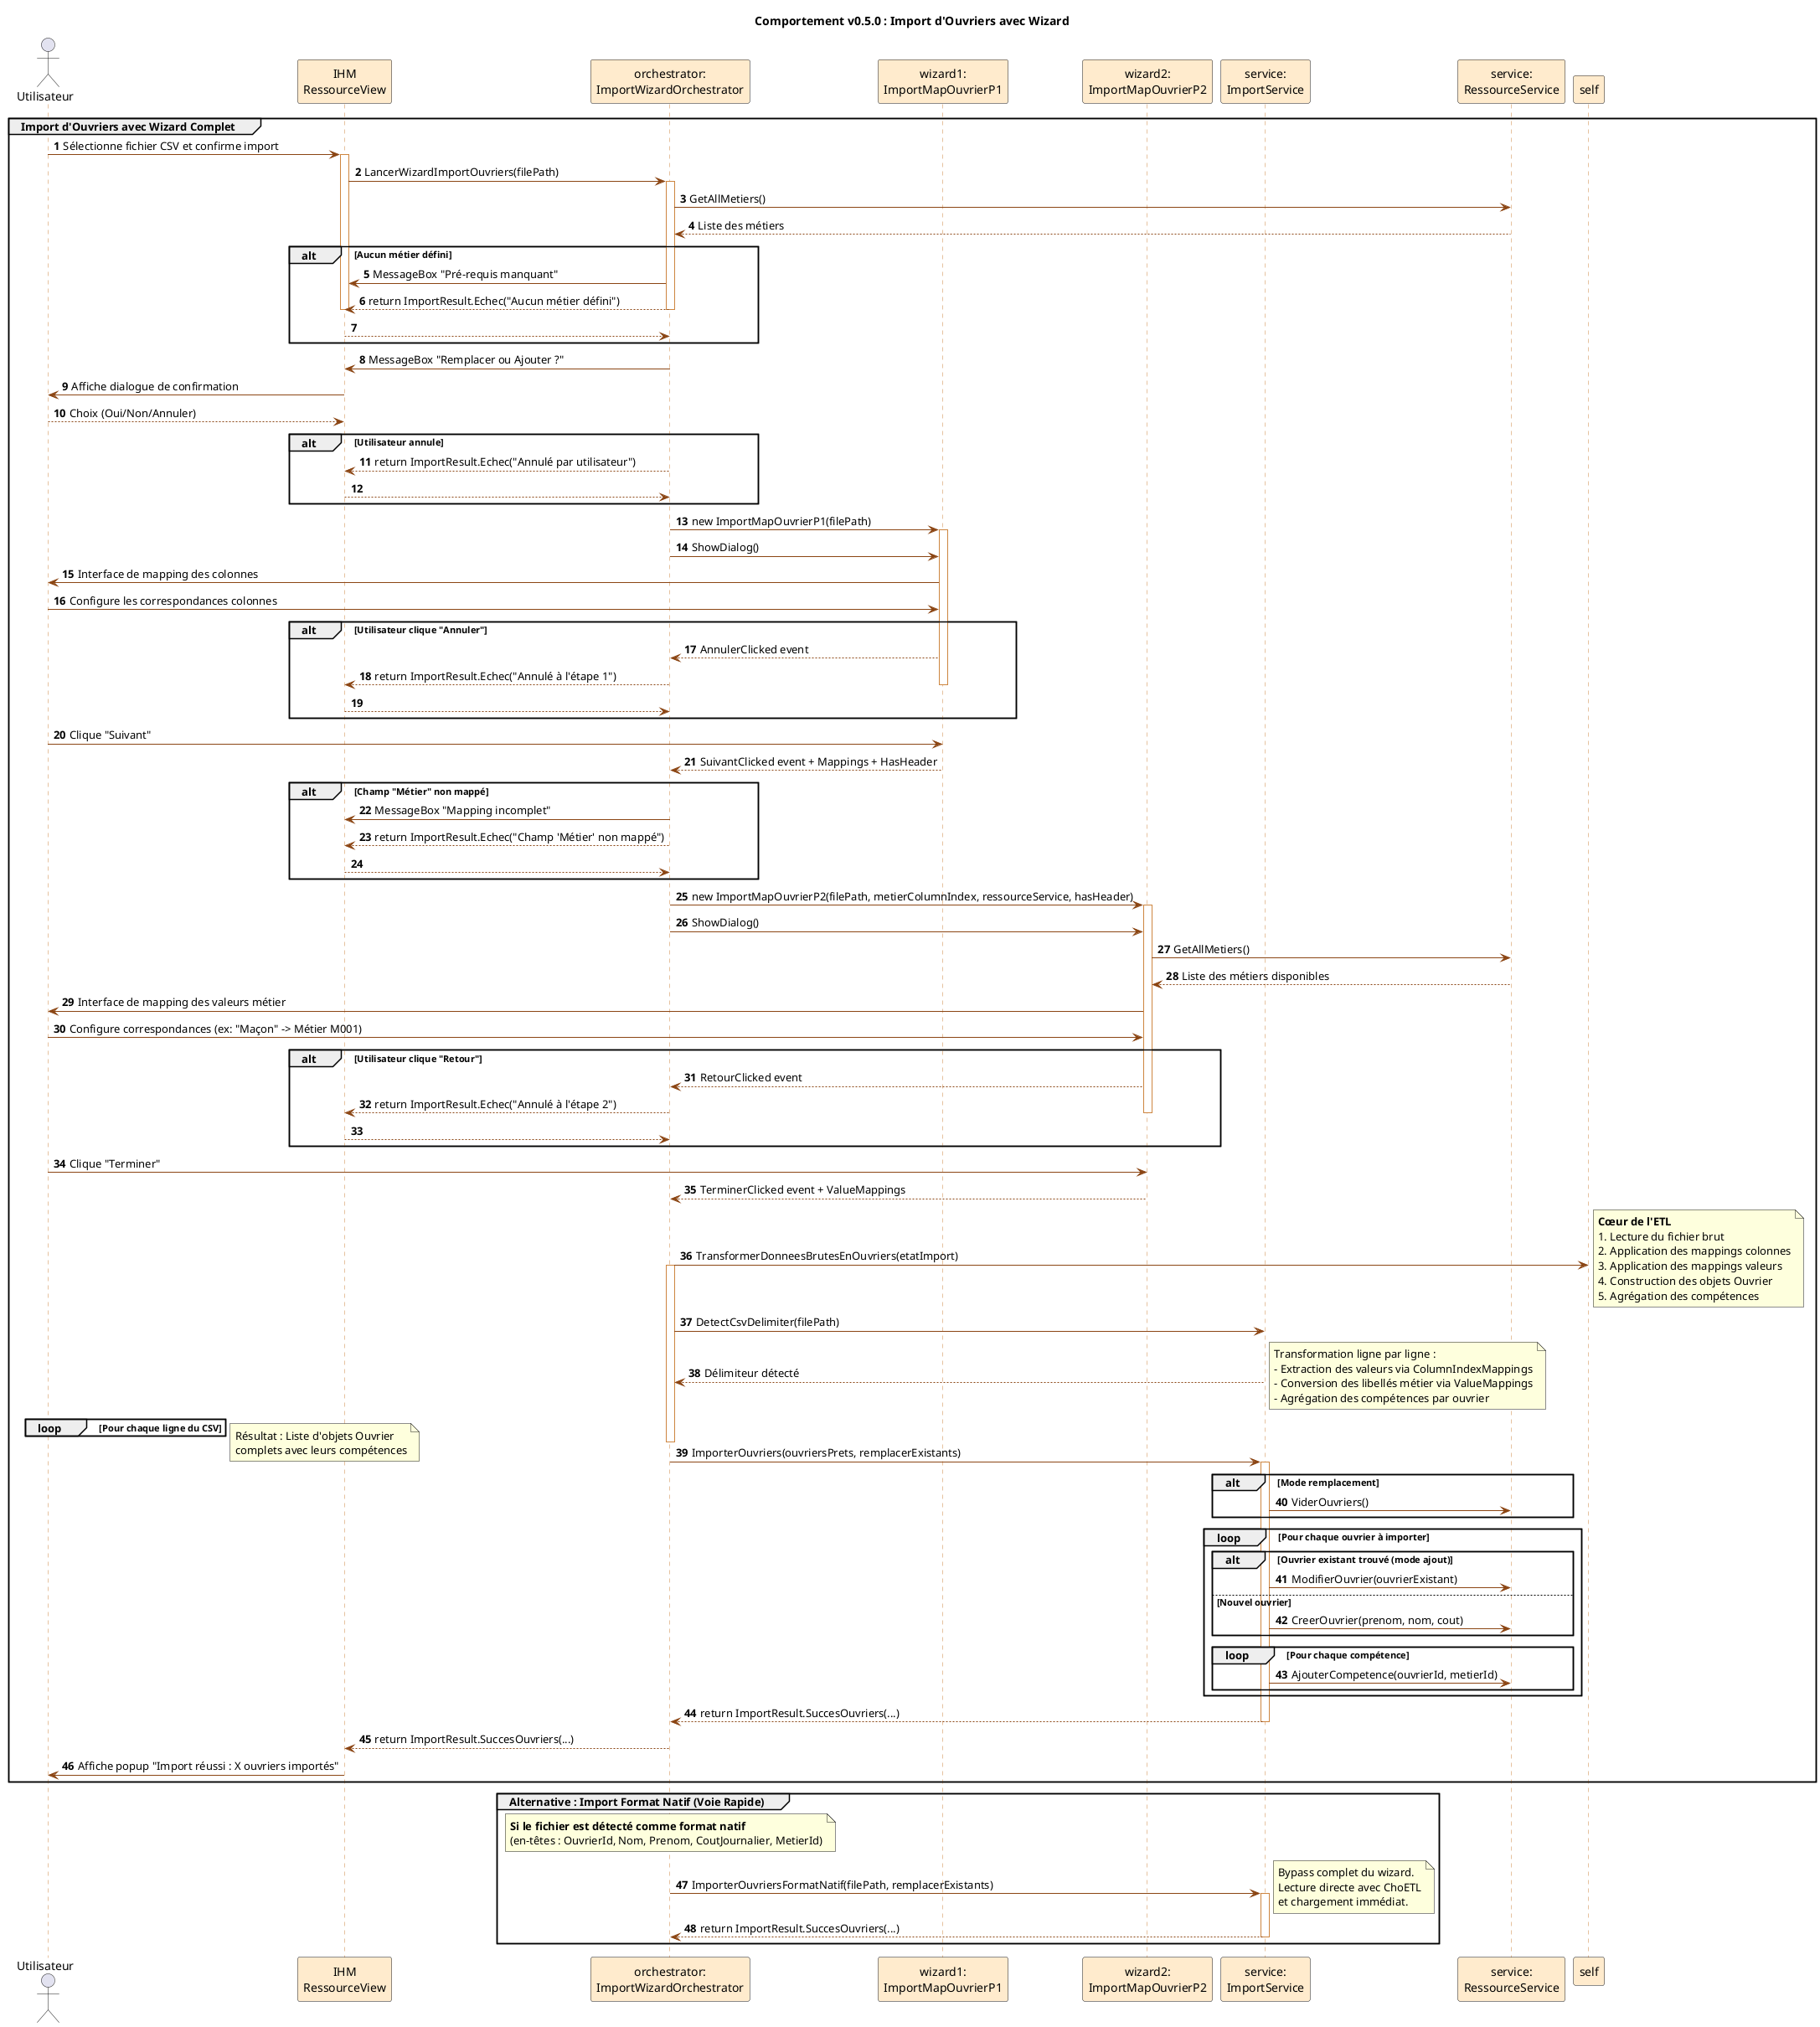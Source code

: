 @startuml
' --- Configuration ---
skinparam componentStyle uml2
skinparam sequenceArrowColor #8B4513
skinparam sequenceLifeLineBorderColor #CD853F
skinparam sequenceParticipantBackgroundColor #FFEBCD
skinparam shadowing false
autonumber

title Comportement v0.5.0 : Import d'Ouvriers avec Wizard

actor Utilisateur
participant "IHM\nRessourceView" as UI
participant "orchestrator:\nImportWizardOrchestrator" as Orchestrator
participant "wizard1:\nImportMapOuvrierP1" as Wizard1
participant "wizard2:\nImportMapOuvrierP2" as Wizard2
participant "service:\nImportService" as ImportSvc
participant "service:\nRessourceService" as ResSvc

'=================================
' GROUPE: Import d'Ouvriers avec Wizard
'=================================
group Import d'Ouvriers avec Wizard Complet

    Utilisateur -> UI : Sélectionne fichier CSV et confirme import
    activate UI
    
    UI -> Orchestrator : LancerWizardImportOuvriers(filePath)
    activate Orchestrator
    
    '-- Phase 0: Validation des pré-requis --'
    Orchestrator -> ResSvc : GetAllMetiers()
    ResSvc --> Orchestrator : Liste des métiers
    
    alt Aucun métier défini
        Orchestrator -> UI : MessageBox "Pré-requis manquant"
        Orchestrator --> UI : return ImportResult.Echec("Aucun métier défini")
        deactivate Orchestrator
        deactivate UI
        return
    end
    
    '-- Phase 1: Choix du mode d'import --'
    Orchestrator -> UI : MessageBox "Remplacer ou Ajouter ?"
    UI -> Utilisateur : Affiche dialogue de confirmation
    Utilisateur --> UI : Choix (Oui/Non/Annuler)
    
    alt Utilisateur annule
        Orchestrator --> UI : return ImportResult.Echec("Annulé par utilisateur")
        deactivate Orchestrator
        deactivate UI
        return
    end
    
    '-- Phase 2: Étape 1 du Wizard - Mapping des Colonnes --'
    Orchestrator -> Wizard1 : new ImportMapOuvrierP1(filePath)
    activate Wizard1
    Orchestrator -> Wizard1 : ShowDialog()
    
    Wizard1 -> Utilisateur : Interface de mapping des colonnes
    Utilisateur -> Wizard1 : Configure les correspondances colonnes
    
    alt Utilisateur clique "Annuler"
        Wizard1 --> Orchestrator : AnnulerClicked event
        Orchestrator --> UI : return ImportResult.Echec("Annulé à l'étape 1")
        deactivate Wizard1
        deactivate Orchestrator
        deactivate UI
        return
    end
    
    Utilisateur -> Wizard1 : Clique "Suivant"
    Wizard1 --> Orchestrator : SuivantClicked event + Mappings + HasHeader
    deactivate Wizard1
    
    '-- Validation critique --'
    alt Champ "Métier" non mappé
        Orchestrator -> UI : MessageBox "Mapping incomplet"
        Orchestrator --> UI : return ImportResult.Echec("Champ 'Métier' non mappé")
        deactivate Orchestrator
        deactivate UI
        return
    end
    
    '-- Phase 3: Étape 2 du Wizard - Mapping des Valeurs --'
    Orchestrator -> Wizard2 : new ImportMapOuvrierP2(filePath, metierColumnIndex, ressourceService, hasHeader)
    activate Wizard2
    Orchestrator -> Wizard2 : ShowDialog()
    
    Wizard2 -> ResSvc : GetAllMetiers()
    ResSvc --> Wizard2 : Liste des métiers disponibles
    
    Wizard2 -> Utilisateur : Interface de mapping des valeurs métier
    Utilisateur -> Wizard2 : Configure correspondances (ex: "Maçon" -> Métier M001)
    
    alt Utilisateur clique "Retour"
        Wizard2 --> Orchestrator : RetourClicked event
        Orchestrator --> UI : return ImportResult.Echec("Annulé à l'étape 2")
        deactivate Wizard2
        deactivate Orchestrator
        deactivate UI
        return
    end
    
    Utilisateur -> Wizard2 : Clique "Terminer"
    Wizard2 --> Orchestrator : TerminerClicked event + ValueMappings
    deactivate Wizard2
    
    '-- Phase 4: Transformation ETL --'
    Orchestrator -> self : TransformerDonneesBrutesEnOuvriers(etatImport)
    activate Orchestrator
    note right: **Cœur de l'ETL**\n1. Lecture du fichier brut\n2. Application des mappings colonnes\n3. Application des mappings valeurs\n4. Construction des objets Ouvrier\n5. Agrégation des compétences
    
    Orchestrator -> ImportSvc : DetectCsvDelimiter(filePath)
    ImportSvc --> Orchestrator : Délimiteur détecté
    
    loop Pour chaque ligne du CSV
        note right: Transformation ligne par ligne :\n- Extraction des valeurs via ColumnIndexMappings\n- Conversion des libellés métier via ValueMappings\n- Agrégation des compétences par ouvrier
    end
    
    deactivate Orchestrator
    note right: Résultat : Liste d'objets Ouvrier\ncomplets avec leurs compétences
    
    '-- Phase 5: Chargement Final --'
    Orchestrator -> ImportSvc : ImporterOuvriers(ouvriersPrets, remplacerExistants)
    activate ImportSvc
    
    alt Mode remplacement
        ImportSvc -> ResSvc : ViderOuvriers()
    end
    
    loop Pour chaque ouvrier à importer
        alt Ouvrier existant trouvé (mode ajout)
            ImportSvc -> ResSvc : ModifierOuvrier(ouvrierExistant)
        else Nouvel ouvrier
            ImportSvc -> ResSvc : CreerOuvrier(prenom, nom, cout)
        end
        
        loop Pour chaque compétence
            ImportSvc -> ResSvc : AjouterCompetence(ouvrierId, metierId)
        end
    end
    
    ImportSvc --> Orchestrator : return ImportResult.SuccesOuvriers(...)
    deactivate ImportSvc
    
    Orchestrator --> UI : return ImportResult.SuccesOuvriers(...)
    deactivate Orchestrator
    
    UI -> Utilisateur : Affiche popup "Import réussi : X ouvriers importés"
    deactivate UI

end

'=================================
' GROUPE: Voie Rapide - Format Natif (Alternative)
'=================================
group Alternative : Import Format Natif (Voie Rapide)

    note over Orchestrator : **Si le fichier est détecté comme format natif**\n(en-têtes : OuvrierId, Nom, Prenom, CoutJournalier, MetierId)
    
    Orchestrator -> ImportSvc : ImporterOuvriersFormatNatif(filePath, remplacerExistants)
    activate ImportSvc
    note right: Bypass complet du wizard.\nLecture directe avec ChoETL\net chargement immédiat.
    
    ImportSvc --> Orchestrator : return ImportResult.SuccesOuvriers(...)
    deactivate ImportSvc

end

@enduml